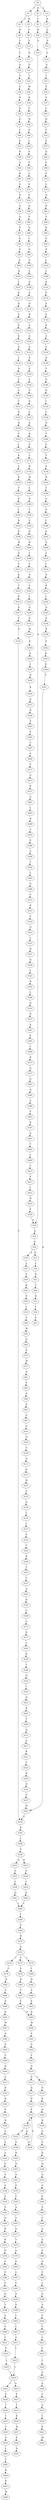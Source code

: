strict digraph  {
	S0 -> S1 [ label = T ];
	S0 -> S2 [ label = D ];
	S0 -> S3 [ label = E ];
	S1 -> S4 [ label = I ];
	S1 -> S5 [ label = W ];
	S2 -> S6 [ label = I ];
	S3 -> S7 [ label = K ];
	S4 -> S8 [ label = N ];
	S5 -> S9 [ label = G ];
	S6 -> S10 [ label = R ];
	S7 -> S11 [ label = L ];
	S8 -> S12 [ label = L ];
	S9 -> S13 [ label = G ];
	S10 -> S14 [ label = S ];
	S11 -> S15 [ label = A ];
	S12 -> S16 [ label = L ];
	S13 -> S17 [ label = D ];
	S14 -> S18 [ label = N ];
	S15 -> S19 [ label = A ];
	S16 -> S20 [ label = Q ];
	S17 -> S21 [ label = S ];
	S18 -> S22 [ label = Q ];
	S19 -> S23 [ label = S ];
	S20 -> S24 [ label = G ];
	S21 -> S25 [ label = T ];
	S22 -> S26 [ label = A ];
	S23 -> S27 [ label = I ];
	S24 -> S28 [ label = E ];
	S25 -> S29 [ label = M ];
	S26 -> S30 [ label = A ];
	S26 -> S31 [ label = K ];
	S27 -> S32 [ label = E ];
	S28 -> S33 [ label = R ];
	S29 -> S34 [ label = K ];
	S30 -> S35 [ label = L ];
	S31 -> S36 [ label = L ];
	S32 -> S37 [ label = A ];
	S33 -> S38 [ label = D ];
	S34 -> S39 [ label = C ];
	S35 -> S40 [ label = V ];
	S36 -> S41 [ label = Q ];
	S37 -> S42 [ label = L ];
	S38 -> S43 [ label = E ];
	S39 -> S44 [ label = N ];
	S40 -> S45 [ label = K ];
	S41 -> S46 [ label = T ];
	S42 -> S47 [ label = H ];
	S43 -> S48 [ label = L ];
	S44 -> S49 [ label = V ];
	S45 -> S50 [ label = Q ];
	S46 -> S51 [ label = Q ];
	S47 -> S52 [ label = V ];
	S48 -> S53 [ label = E ];
	S49 -> S54 [ label = L ];
	S50 -> S55 [ label = L ];
	S51 -> S56 [ label = L ];
	S52 -> S57 [ label = E ];
	S53 -> S58 [ label = R ];
	S54 -> S59 [ label = F ];
	S55 -> S60 [ label = C ];
	S56 -> S61 [ label = S ];
	S57 -> S62 [ label = Q ];
	S58 -> S63 [ label = A ];
	S59 -> S64 [ label = P ];
	S60 -> S65 [ label = W ];
	S62 -> S66 [ label = S ];
	S63 -> S67 [ label = R ];
	S64 -> S68 [ label = L ];
	S65 -> S69 [ label = G ];
	S66 -> S70 [ label = E ];
	S67 -> S71 [ label = S ];
	S68 -> S72 [ label = S ];
	S69 -> S73 [ label = G ];
	S70 -> S74 [ label = L ];
	S71 -> S75 [ label = K ];
	S72 -> S76 [ label = G ];
	S73 -> S77 [ label = W ];
	S74 -> S78 [ label = Q ];
	S75 -> S79 [ label = A ];
	S76 -> S80 [ label = Q ];
	S77 -> S81 [ label = S ];
	S78 -> S82 [ label = R ];
	S79 -> S83 [ label = A ];
	S80 -> S84 [ label = P ];
	S81 -> S85 [ label = P ];
	S82 -> S86 [ label = V ];
	S83 -> S87 [ label = E ];
	S84 -> S88 [ label = Q ];
	S85 -> S89 [ label = D ];
	S86 -> S90 [ label = K ];
	S87 -> S91 [ label = G ];
	S88 -> S92 [ label = I ];
	S89 -> S93 [ label = S ];
	S90 -> S94 [ label = S ];
	S91 -> S95 [ label = E ];
	S92 -> S96 [ label = Q ];
	S93 -> S97 [ label = G ];
	S94 -> S98 [ label = R ];
	S95 -> S99 [ label = A ];
	S96 -> S100 [ label = F ];
	S97 -> S101 [ label = G ];
	S98 -> S102 [ label = L ];
	S99 -> S103 [ label = R ];
	S100 -> S104 [ label = L ];
	S101 -> S105 [ label = Q ];
	S102 -> S106 [ label = L ];
	S103 -> S107 [ label = L ];
	S104 -> S108 [ label = G ];
	S105 -> S109 [ label = C ];
	S106 -> S110 [ label = D ];
	S107 -> S111 [ label = K ];
	S108 -> S112 [ label = S ];
	S109 -> S113 [ label = A ];
	S110 -> S114 [ label = G ];
	S111 -> S115 [ label = Q ];
	S112 -> S116 [ label = Q ];
	S113 -> S117 [ label = P ];
	S114 -> S118 [ label = E ];
	S115 -> S119 [ label = S ];
	S116 -> S120 [ label = R ];
	S117 -> S121 [ label = H ];
	S118 -> S122 [ label = E ];
	S119 -> S123 [ label = E ];
	S120 -> S124 [ label = E ];
	S121 -> S125 [ label = P ];
	S122 -> S126 [ label = K ];
	S123 -> S127 [ label = K ];
	S124 -> S128 [ label = G ];
	S125 -> S129 [ label = Q ];
	S126 -> S130 [ label = V ];
	S127 -> S131 [ label = G ];
	S128 -> S132 [ label = E ];
	S129 -> S133 [ label = L ];
	S130 -> S134 [ label = E ];
	S131 -> S135 [ label = L ];
	S132 -> S136 [ label = E ];
	S133 -> S137 [ label = L ];
	S134 -> S138 [ label = K ];
	S135 -> S139 [ label = D ];
	S136 -> S140 [ label = F ];
	S137 -> S141 [ label = S ];
	S138 -> S142 [ label = T ];
	S139 -> S143 [ label = T ];
	S140 -> S144 [ label = L ];
	S141 -> S145 [ label = T ];
	S142 -> S146 [ label = Q ];
	S143 -> S147 [ label = V ];
	S144 -> S148 [ label = E ];
	S145 -> S149 [ label = R ];
	S146 -> S150 [ label = K ];
	S147 -> S151 [ label = T ];
	S148 -> S152 [ label = Q ];
	S149 -> S153 [ label = C ];
	S150 -> S154 [ label = L ];
	S151 -> S155 [ label = R ];
	S152 -> S156 [ label = C ];
	S153 -> S157 [ label = C ];
	S154 -> S158 [ label = L ];
	S155 -> S159 [ label = N ];
	S156 -> S160 [ label = D ];
	S157 -> S161 [ label = A ];
	S158 -> S162 [ label = Q ];
	S159 -> S163 [ label = F ];
	S160 -> S164 [ label = R ];
	S161 -> S165 [ label = D ];
	S162 -> S166 [ label = T ];
	S163 -> S167 [ label = L ];
	S164 -> S168 [ label = P ];
	S165 -> S169 [ label = L ];
	S166 -> S170 [ label = F ];
	S167 -> S171 [ label = K ];
	S168 -> S172 [ label = L ];
	S169 -> S173 [ label = L ];
	S170 -> S174 [ label = T ];
	S171 -> S175 [ label = L ];
	S172 -> S176 [ label = R ];
	S173 -> S177 [ label = K ];
	S174 -> S178 [ label = S ];
	S175 -> S179 [ label = K ];
	S176 -> S180 [ label = H ];
	S177 -> S181 [ label = L ];
	S178 -> S182 [ label = N ];
	S179 -> S183 [ label = T ];
	S180 -> S184 [ label = L ];
	S181 -> S185 [ label = R ];
	S182 -> S186 [ label = Y ];
	S183 -> S187 [ label = S ];
	S184 -> S188 [ label = H ];
	S185 -> S189 [ label = T ];
	S186 -> S190 [ label = S ];
	S187 -> S191 [ label = I ];
	S188 -> S192 [ label = T ];
	S189 -> S193 [ label = N ];
	S190 -> S194 [ label = S ];
	S191 -> S195 [ label = D ];
	S192 -> S196 [ label = V ];
	S193 -> S197 [ label = I ];
	S194 -> S198 [ label = L ];
	S195 -> S199 [ label = R ];
	S196 -> S200 [ label = N ];
	S197 -> S201 [ label = D ];
	S198 -> S202 [ label = K ];
	S199 -> S203 [ label = M ];
	S200 -> S204 [ label = H ];
	S201 -> S205 [ label = R ];
	S202 -> S206 [ label = A ];
	S203 -> S207 [ label = Q ];
	S204 -> S208 [ label = T ];
	S205 -> S209 [ label = T ];
	S206 -> S210 [ label = L ];
	S207 -> S211 [ label = V ];
	S208 -> S212 [ label = S ];
	S209 -> S213 [ label = Q ];
	S210 -> S214 [ label = I ];
	S211 -> S215 [ label = K ];
	S212 -> S216 [ label = G ];
	S213 -> S217 [ label = A ];
	S214 -> S218 [ label = D ];
	S215 -> S219 [ label = T ];
	S216 -> S220 [ label = V ];
	S217 -> S221 [ label = K ];
	S218 -> S222 [ label = K ];
	S219 -> S223 [ label = R ];
	S220 -> S224 [ label = L ];
	S221 -> S225 [ label = T ];
	S222 -> S226 [ label = I ];
	S223 -> S227 [ label = D ];
	S224 -> S228 [ label = Q ];
	S225 -> S229 [ label = K ];
	S226 -> S230 [ label = Q ];
	S227 -> S231 [ label = V ];
	S228 -> S232 [ label = S ];
	S229 -> S233 [ label = D ];
	S230 -> S234 [ label = G ];
	S231 -> S235 [ label = H ];
	S232 -> S236 [ label = M ];
	S233 -> S237 [ label = V ];
	S234 -> S238 [ label = K ];
	S235 -> S239 [ label = E ];
	S236 -> S240 [ label = K ];
	S237 -> S241 [ label = H ];
	S238 -> S242 [ label = S ];
	S239 -> S243 [ label = K ];
	S240 -> S244 [ label = P ];
	S241 -> S239 [ label = E ];
	S242 -> S245 [ label = K ];
	S243 -> S246 [ label = L ];
	S244 -> S247 [ label = L ];
	S245 -> S248 [ label = D ];
	S246 -> S249 [ label = G ];
	S247 -> S250 [ label = R ];
	S248 -> S251 [ label = V ];
	S249 -> S252 [ label = Q ];
	S249 -> S253 [ label = H ];
	S250 -> S254 [ label = K ];
	S251 -> S241 [ label = H ];
	S252 -> S255 [ label = G ];
	S253 -> S256 [ label = G ];
	S254 -> S257 [ label = R ];
	S255 -> S258 [ label = L ];
	S256 -> S259 [ label = L ];
	S257 -> S260 [ label = R ];
	S258 -> S261 [ label = Q ];
	S259 -> S262 [ label = Q ];
	S260 -> S263 [ label = A ];
	S261 -> S264 [ label = L ];
	S262 -> S264 [ label = L ];
	S263 -> S265 [ label = P ];
	S264 -> S266 [ label = L ];
	S265 -> S267 [ label = T ];
	S266 -> S268 [ label = G ];
	S267 -> S269 [ label = A ];
	S268 -> S270 [ label = H ];
	S269 -> S271 [ label = V ];
	S270 -> S272 [ label = A ];
	S271 -> S273 [ label = G ];
	S272 -> S274 [ label = I ];
	S272 -> S275 [ label = V ];
	S272 -> S276 [ label = L ];
	S273 -> S277 [ label = R ];
	S274 -> S278 [ label = V ];
	S275 -> S279 [ label = V ];
	S276 -> S280 [ label = I ];
	S277 -> S281 [ label = G ];
	S278 -> S282 [ label = N ];
	S279 -> S283 [ label = N ];
	S280 -> S284 [ label = N ];
	S281 -> S285 [ label = L ];
	S282 -> S286 [ label = V ];
	S283 -> S287 [ label = V ];
	S284 -> S288 [ label = V ];
	S285 -> S289 [ label = H ];
	S286 -> S290 [ label = D ];
	S287 -> S291 [ label = E ];
	S288 -> S292 [ label = E ];
	S289 -> S293 [ label = T ];
	S290 -> S294 [ label = D ];
	S291 -> S295 [ label = D ];
	S292 -> S295 [ label = D ];
	S293 -> S296 [ label = P ];
	S294 -> S297 [ label = W ];
	S295 -> S298 [ label = W ];
	S296 -> S299 [ label = A ];
	S297 -> S300 [ label = A ];
	S298 -> S301 [ label = S ];
	S299 -> S302 [ label = L ];
	S300 -> S303 [ label = A ];
	S301 -> S304 [ label = A ];
	S302 -> S305 [ label = L ];
	S303 -> S306 [ label = Y ];
	S304 -> S307 [ label = Y ];
	S305 -> S308 [ label = G ];
	S306 -> S309 [ label = Q ];
	S307 -> S310 [ label = Q ];
	S308 -> S311 [ label = V ];
	S309 -> S312 [ label = V ];
	S310 -> S313 [ label = D ];
	S310 -> S314 [ label = L ];
	S311 -> S315 [ label = R ];
	S312 -> S316 [ label = R ];
	S313 -> S317 [ label = Q ];
	S314 -> S318 [ label = N ];
	S315 -> S319 [ label = S ];
	S316 -> S320 [ label = K ];
	S317 -> S321 [ label = D ];
	S318 -> S322 [ label = K ];
	S319 -> S323 [ label = Q ];
	S320 -> S324 [ label = E ];
	S321 -> S325 [ label = P ];
	S322 -> S326 [ label = D ];
	S323 -> S327 [ label = L ];
	S324 -> S328 [ label = K ];
	S325 -> S329 [ label = D ];
	S326 -> S330 [ label = K ];
	S327 -> S331 [ label = N ];
	S328 -> S332 [ label = S ];
	S329 -> S333 [ label = P ];
	S329 -> S334 [ label = Q ];
	S330 -> S335 [ label = G ];
	S331 -> S336 [ label = Q ];
	S332 -> S337 [ label = A ];
	S333 -> S338 [ label = S ];
	S334 -> S339 [ label = D ];
	S335 -> S340 [ label = S ];
	S336 -> S341 [ label = I ];
	S337 -> S342 [ label = G ];
	S338 -> S343 [ label = R ];
	S339 -> S325 [ label = P ];
	S340 -> S344 [ label = R ];
	S341 -> S345 [ label = R ];
	S342 -> S346 [ label = G ];
	S343 -> S347 [ label = H ];
	S344 -> S348 [ label = H ];
	S345 -> S349 [ label = L ];
	S346 -> S350 [ label = A ];
	S347 -> S351 [ label = A ];
	S348 -> S352 [ label = Q ];
	S349 -> S353 [ label = H ];
	S350 -> S354 [ label = A ];
	S351 -> S355 [ label = P ];
	S352 -> S356 [ label = S ];
	S353 -> S357 [ label = Q ];
	S354 -> S358 [ label = S ];
	S355 -> S359 [ label = F ];
	S356 -> S360 [ label = P ];
	S357 -> S361 [ label = K ];
	S358 -> S362 [ label = G ];
	S359 -> S363 [ label = A ];
	S360 -> S364 [ label = S ];
	S361 -> S365 [ label = E ];
	S362 -> S366 [ label = G ];
	S363 -> S367 [ label = T ];
	S364 -> S368 [ label = G ];
	S365 -> S369 [ label = L ];
	S366 -> S370 [ label = K ];
	S367 -> S371 [ label = S ];
	S368 -> S372 [ label = A ];
	S369 -> S373 [ label = R ];
	S370 -> S374 [ label = K ];
	S371 -> S375 [ label = V ];
	S372 -> S376 [ label = A ];
	S373 -> S377 [ label = Q ];
	S374 -> S378 [ label = D ];
	S375 -> S379 [ label = G ];
	S376 -> S380 [ label = E ];
	S377 -> S381 [ label = Q ];
	S378 -> S382 [ label = F ];
	S379 -> S383 [ label = V ];
	S380 -> S384 [ label = E ];
	S381 -> S385 [ label = Q ];
	S382 -> S386 [ label = P ];
	S383 -> S387 [ label = L ];
	S384 -> S388 [ label = P ];
	S385 -> S389 [ label = A ];
	S386 -> S390 [ label = F ];
	S387 -> S391 [ label = T ];
	S388 -> S392 [ label = L ];
	S389 -> S393 [ label = V ];
	S390 -> S394 [ label = G ];
	S391 -> S395 [ label = S ];
	S392 -> S396 [ label = G ];
	S393 -> S397 [ label = K ];
	S394 -> S398 [ label = T ];
	S395 -> S399 [ label = S ];
	S396 -> S400 [ label = A ];
	S397 -> S401 [ label = Q ];
	S398 -> S402 [ label = A ];
	S399 -> S403 [ label = L ];
	S400 -> S404 [ label = A ];
	S401 -> S405 [ label = F ];
	S402 -> S406 [ label = V ];
	S403 -> S407 [ label = L ];
	S404 -> S408 [ label = C ];
	S405 -> S409 [ label = L ];
	S406 -> S410 [ label = L ];
	S407 -> S411 [ label = V ];
	S408 -> S412 [ label = L ];
	S409 -> S413 [ label = L ];
	S410 -> S414 [ label = V ];
	S411 -> S415 [ label = L ];
	S412 -> S416 [ label = V ];
	S413 -> S417 [ label = E ];
	S414 -> S418 [ label = L ];
	S415 -> S419 [ label = L ];
	S416 -> S420 [ label = L ];
	S417 -> S421 [ label = I ];
	S418 -> S419 [ label = L ];
	S419 -> S422 [ label = C ];
	S419 -> S423 [ label = Q ];
	S420 -> S424 [ label = V ];
	S421 -> S425 [ label = R ];
	S422 -> S426 [ label = F ];
	S423 -> S427 [ label = P ];
	S424 -> S428 [ label = A ];
	S425 -> S429 [ label = S ];
	S426 -> S430 [ label = T ];
	S427 -> S431 [ label = T ];
	S428 -> S432 [ label = L ];
	S429 -> S18 [ label = N ];
	S430 -> S433 [ label = L ];
	S431 -> S434 [ label = K ];
	S432 -> S435 [ label = A ];
	S433 -> S436 [ label = T ];
	S434 -> S437 [ label = M ];
	S435 -> S438 [ label = L ];
	S436 -> S439 [ label = A ];
	S437 -> S440 [ label = E ];
	S438 -> S441 [ label = K ];
	S439 -> S442 [ label = L ];
	S440 -> S443 [ label = A ];
	S441 -> S444 [ label = M ];
	S442 -> S445 [ label = T ];
	S445 -> S446 [ label = R ];
	S446 -> S447 [ label = K ];
	S447 -> S448 [ label = M ];
}
